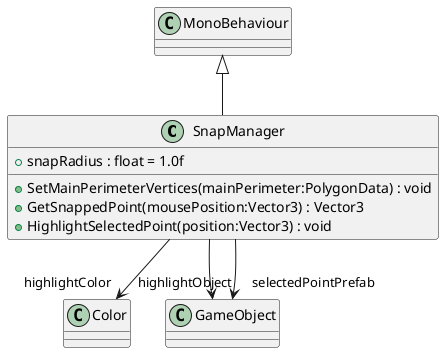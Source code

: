 @startuml
class SnapManager {
    + snapRadius : float = 1.0f
    + SetMainPerimeterVertices(mainPerimeter:PolygonData) : void
    + GetSnappedPoint(mousePosition:Vector3) : Vector3
    + HighlightSelectedPoint(position:Vector3) : void
}
MonoBehaviour <|-- SnapManager
SnapManager --> "highlightColor" Color
SnapManager --> "highlightObject" GameObject
SnapManager --> "selectedPointPrefab" GameObject
@enduml

